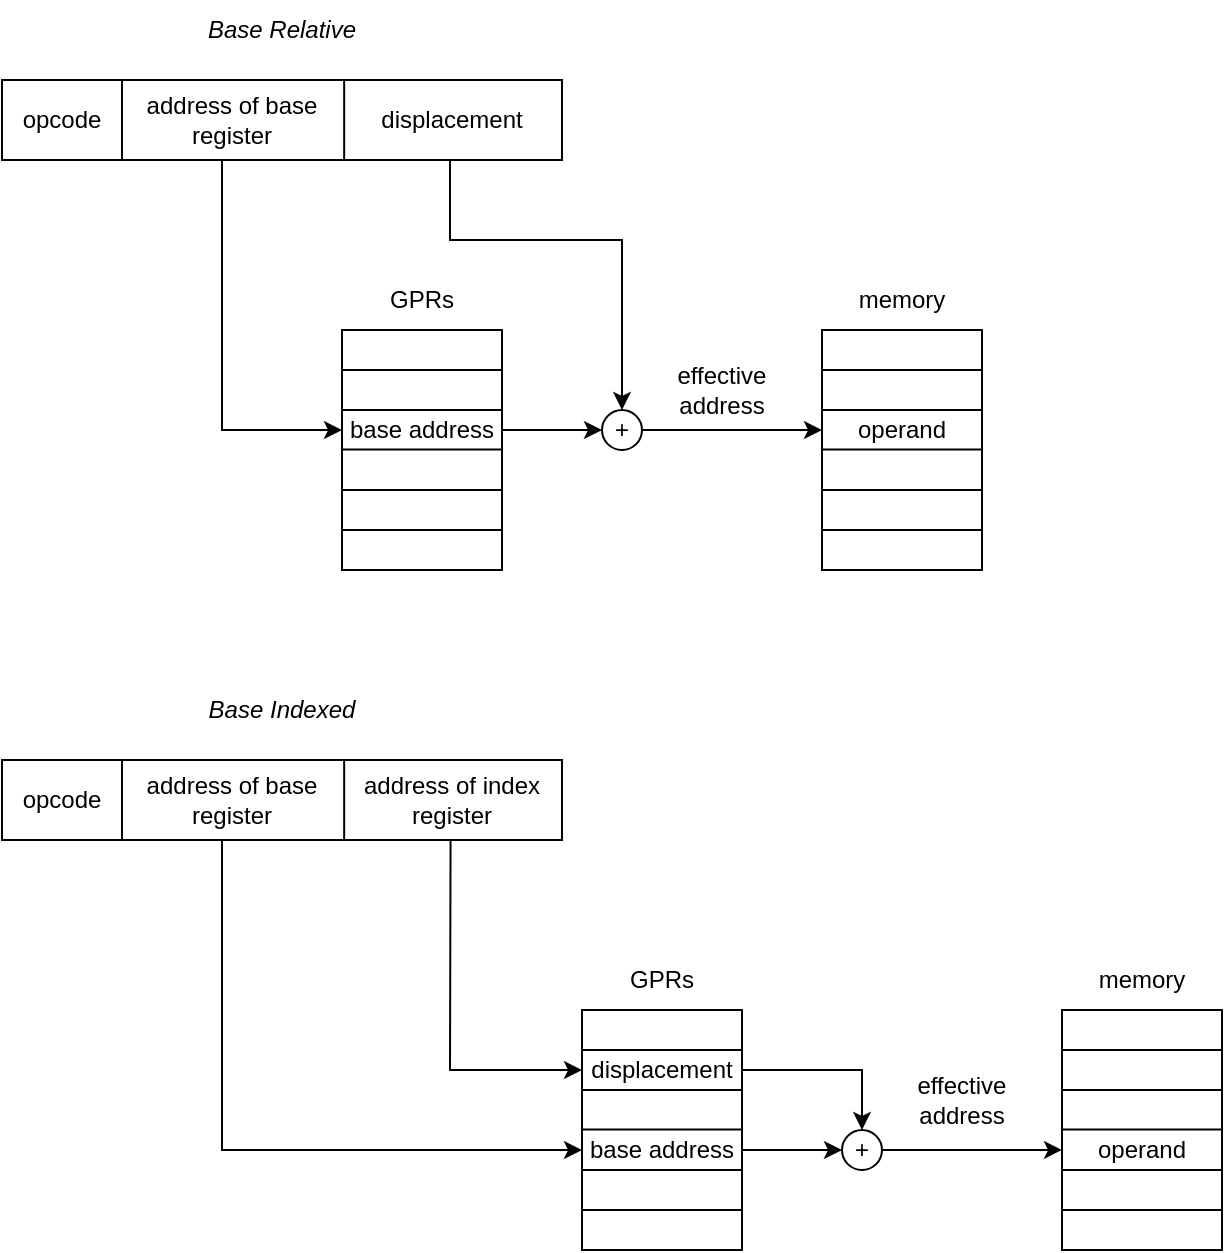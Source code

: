 <mxfile version="22.1.4" type="device">
  <diagram name="Page-1" id="ot3oJ0A_FJG3IO7jYxw4">
    <mxGraphModel dx="868" dy="432" grid="1" gridSize="10" guides="1" tooltips="1" connect="1" arrows="1" fold="1" page="1" pageScale="1" pageWidth="850" pageHeight="1100" math="0" shadow="0">
      <root>
        <mxCell id="0" />
        <mxCell id="1" parent="0" />
        <mxCell id="2TrJgn0k99Wz9AcOf1YM-95" value="" style="rounded=0;whiteSpace=wrap;html=1;" parent="1" vertex="1">
          <mxGeometry x="50" y="170" width="280" height="40" as="geometry" />
        </mxCell>
        <mxCell id="2TrJgn0k99Wz9AcOf1YM-96" value="opcode" style="text;html=1;strokeColor=none;fillColor=none;align=center;verticalAlign=middle;whiteSpace=wrap;rounded=0;" parent="1" vertex="1">
          <mxGeometry x="50" y="175" width="60" height="30" as="geometry" />
        </mxCell>
        <mxCell id="2TrJgn0k99Wz9AcOf1YM-97" value="" style="endArrow=none;html=1;rounded=0;entryX=0.325;entryY=0.018;entryDx=0;entryDy=0;entryPerimeter=0;" parent="1" edge="1">
          <mxGeometry width="50" height="50" relative="1" as="geometry">
            <mxPoint x="110" y="210" as="sourcePoint" />
            <mxPoint x="110" y="170" as="targetPoint" />
          </mxGeometry>
        </mxCell>
        <mxCell id="2TrJgn0k99Wz9AcOf1YM-98" value="address of base register" style="text;html=1;strokeColor=none;fillColor=none;align=center;verticalAlign=middle;whiteSpace=wrap;rounded=0;" parent="1" vertex="1">
          <mxGeometry x="110" y="175" width="110" height="30" as="geometry" />
        </mxCell>
        <mxCell id="2TrJgn0k99Wz9AcOf1YM-99" value="Base Relative" style="text;html=1;strokeColor=none;fillColor=none;align=center;verticalAlign=middle;whiteSpace=wrap;rounded=0;fontStyle=2" parent="1" vertex="1">
          <mxGeometry x="60" y="130" width="260" height="30" as="geometry" />
        </mxCell>
        <mxCell id="2TrJgn0k99Wz9AcOf1YM-100" value="" style="rounded=0;whiteSpace=wrap;html=1;" parent="1" vertex="1">
          <mxGeometry x="220" y="295" width="80" height="120" as="geometry" />
        </mxCell>
        <mxCell id="2TrJgn0k99Wz9AcOf1YM-101" value="" style="endArrow=none;html=1;rounded=0;" parent="1" edge="1">
          <mxGeometry width="50" height="50" relative="1" as="geometry">
            <mxPoint x="220" y="315" as="sourcePoint" />
            <mxPoint x="300" y="315" as="targetPoint" />
          </mxGeometry>
        </mxCell>
        <mxCell id="2TrJgn0k99Wz9AcOf1YM-102" value="" style="endArrow=none;html=1;rounded=0;" parent="1" edge="1">
          <mxGeometry width="50" height="50" relative="1" as="geometry">
            <mxPoint x="220" y="335" as="sourcePoint" />
            <mxPoint x="300" y="335" as="targetPoint" />
          </mxGeometry>
        </mxCell>
        <mxCell id="2TrJgn0k99Wz9AcOf1YM-103" value="" style="endArrow=none;html=1;rounded=0;" parent="1" edge="1">
          <mxGeometry width="50" height="50" relative="1" as="geometry">
            <mxPoint x="220" y="354.8" as="sourcePoint" />
            <mxPoint x="300" y="354.8" as="targetPoint" />
          </mxGeometry>
        </mxCell>
        <mxCell id="2TrJgn0k99Wz9AcOf1YM-104" value="" style="endArrow=none;html=1;rounded=0;" parent="1" edge="1">
          <mxGeometry width="50" height="50" relative="1" as="geometry">
            <mxPoint x="220" y="375" as="sourcePoint" />
            <mxPoint x="300" y="375" as="targetPoint" />
          </mxGeometry>
        </mxCell>
        <mxCell id="2TrJgn0k99Wz9AcOf1YM-105" value="" style="endArrow=none;html=1;rounded=0;" parent="1" edge="1">
          <mxGeometry width="50" height="50" relative="1" as="geometry">
            <mxPoint x="220" y="395" as="sourcePoint" />
            <mxPoint x="300" y="395" as="targetPoint" />
          </mxGeometry>
        </mxCell>
        <mxCell id="2TrJgn0k99Wz9AcOf1YM-106" value="base address" style="text;html=1;strokeColor=none;fillColor=none;align=center;verticalAlign=middle;whiteSpace=wrap;rounded=0;" parent="1" vertex="1">
          <mxGeometry x="220" y="335" width="80" height="20" as="geometry" />
        </mxCell>
        <mxCell id="2TrJgn0k99Wz9AcOf1YM-107" value="" style="endArrow=classic;html=1;rounded=0;entryX=0;entryY=0.5;entryDx=0;entryDy=0;" parent="1" target="2TrJgn0k99Wz9AcOf1YM-106" edge="1">
          <mxGeometry width="50" height="50" relative="1" as="geometry">
            <mxPoint x="160" y="210" as="sourcePoint" />
            <mxPoint x="300" y="310" as="targetPoint" />
            <Array as="points">
              <mxPoint x="160" y="345" />
            </Array>
          </mxGeometry>
        </mxCell>
        <mxCell id="2TrJgn0k99Wz9AcOf1YM-108" value="GPRs" style="text;html=1;strokeColor=none;fillColor=none;align=center;verticalAlign=middle;whiteSpace=wrap;rounded=0;" parent="1" vertex="1">
          <mxGeometry x="220" y="265" width="80" height="30" as="geometry" />
        </mxCell>
        <mxCell id="2TrJgn0k99Wz9AcOf1YM-109" value="" style="rounded=0;whiteSpace=wrap;html=1;" parent="1" vertex="1">
          <mxGeometry x="460" y="295" width="80" height="120" as="geometry" />
        </mxCell>
        <mxCell id="2TrJgn0k99Wz9AcOf1YM-110" value="" style="endArrow=none;html=1;rounded=0;" parent="1" edge="1">
          <mxGeometry width="50" height="50" relative="1" as="geometry">
            <mxPoint x="460" y="315" as="sourcePoint" />
            <mxPoint x="540" y="315" as="targetPoint" />
          </mxGeometry>
        </mxCell>
        <mxCell id="2TrJgn0k99Wz9AcOf1YM-111" value="" style="endArrow=none;html=1;rounded=0;" parent="1" edge="1">
          <mxGeometry width="50" height="50" relative="1" as="geometry">
            <mxPoint x="460" y="335" as="sourcePoint" />
            <mxPoint x="540" y="335" as="targetPoint" />
          </mxGeometry>
        </mxCell>
        <mxCell id="2TrJgn0k99Wz9AcOf1YM-112" value="" style="endArrow=none;html=1;rounded=0;" parent="1" edge="1">
          <mxGeometry width="50" height="50" relative="1" as="geometry">
            <mxPoint x="460" y="354.8" as="sourcePoint" />
            <mxPoint x="540" y="354.8" as="targetPoint" />
          </mxGeometry>
        </mxCell>
        <mxCell id="2TrJgn0k99Wz9AcOf1YM-113" value="" style="endArrow=none;html=1;rounded=0;" parent="1" edge="1">
          <mxGeometry width="50" height="50" relative="1" as="geometry">
            <mxPoint x="460" y="375" as="sourcePoint" />
            <mxPoint x="540" y="375" as="targetPoint" />
          </mxGeometry>
        </mxCell>
        <mxCell id="2TrJgn0k99Wz9AcOf1YM-114" value="" style="endArrow=none;html=1;rounded=0;" parent="1" edge="1">
          <mxGeometry width="50" height="50" relative="1" as="geometry">
            <mxPoint x="460" y="395" as="sourcePoint" />
            <mxPoint x="540" y="395" as="targetPoint" />
          </mxGeometry>
        </mxCell>
        <mxCell id="2TrJgn0k99Wz9AcOf1YM-115" value="memory" style="text;html=1;strokeColor=none;fillColor=none;align=center;verticalAlign=middle;whiteSpace=wrap;rounded=0;" parent="1" vertex="1">
          <mxGeometry x="460" y="265" width="80" height="30" as="geometry" />
        </mxCell>
        <mxCell id="2TrJgn0k99Wz9AcOf1YM-116" value="operand" style="text;html=1;strokeColor=none;fillColor=none;align=center;verticalAlign=middle;whiteSpace=wrap;rounded=0;" parent="1" vertex="1">
          <mxGeometry x="460" y="335" width="80" height="20" as="geometry" />
        </mxCell>
        <mxCell id="2TrJgn0k99Wz9AcOf1YM-118" value="effective address" style="text;html=1;strokeColor=none;fillColor=none;align=center;verticalAlign=middle;whiteSpace=wrap;rounded=0;" parent="1" vertex="1">
          <mxGeometry x="370" y="310" width="80" height="30" as="geometry" />
        </mxCell>
        <mxCell id="kAW9tDxv86w-MjhRQov_-2" value="displacement" style="text;html=1;strokeColor=none;fillColor=none;align=center;verticalAlign=middle;whiteSpace=wrap;rounded=0;" vertex="1" parent="1">
          <mxGeometry x="220" y="175" width="110" height="30" as="geometry" />
        </mxCell>
        <mxCell id="kAW9tDxv86w-MjhRQov_-4" value="" style="endArrow=none;html=1;rounded=0;entryX=0.611;entryY=0.009;entryDx=0;entryDy=0;exitX=0.611;exitY=0.991;exitDx=0;exitDy=0;exitPerimeter=0;entryPerimeter=0;" edge="1" parent="1" source="2TrJgn0k99Wz9AcOf1YM-95" target="2TrJgn0k99Wz9AcOf1YM-95">
          <mxGeometry width="50" height="50" relative="1" as="geometry">
            <mxPoint x="430" y="310" as="sourcePoint" />
            <mxPoint x="480" y="260" as="targetPoint" />
          </mxGeometry>
        </mxCell>
        <mxCell id="kAW9tDxv86w-MjhRQov_-5" value="+" style="ellipse;whiteSpace=wrap;html=1;aspect=fixed;" vertex="1" parent="1">
          <mxGeometry x="350" y="335" width="20" height="20" as="geometry" />
        </mxCell>
        <mxCell id="kAW9tDxv86w-MjhRQov_-6" value="" style="endArrow=classic;html=1;rounded=0;entryX=0;entryY=0.5;entryDx=0;entryDy=0;exitX=1;exitY=0.5;exitDx=0;exitDy=0;" edge="1" parent="1" source="2TrJgn0k99Wz9AcOf1YM-106" target="kAW9tDxv86w-MjhRQov_-5">
          <mxGeometry width="50" height="50" relative="1" as="geometry">
            <mxPoint x="240" y="290" as="sourcePoint" />
            <mxPoint x="290" y="240" as="targetPoint" />
          </mxGeometry>
        </mxCell>
        <mxCell id="kAW9tDxv86w-MjhRQov_-7" value="" style="endArrow=classic;html=1;rounded=0;entryX=0.5;entryY=0;entryDx=0;entryDy=0;exitX=0.8;exitY=1.01;exitDx=0;exitDy=0;exitPerimeter=0;" edge="1" parent="1" source="2TrJgn0k99Wz9AcOf1YM-95" target="kAW9tDxv86w-MjhRQov_-5">
          <mxGeometry width="50" height="50" relative="1" as="geometry">
            <mxPoint x="240" y="290" as="sourcePoint" />
            <mxPoint x="290" y="240" as="targetPoint" />
            <Array as="points">
              <mxPoint x="274" y="250" />
              <mxPoint x="360" y="250" />
            </Array>
          </mxGeometry>
        </mxCell>
        <mxCell id="kAW9tDxv86w-MjhRQov_-8" value="" style="endArrow=classic;html=1;rounded=0;entryX=0;entryY=0.5;entryDx=0;entryDy=0;exitX=1;exitY=0.5;exitDx=0;exitDy=0;" edge="1" parent="1" source="kAW9tDxv86w-MjhRQov_-5" target="2TrJgn0k99Wz9AcOf1YM-116">
          <mxGeometry width="50" height="50" relative="1" as="geometry">
            <mxPoint x="350" y="340" as="sourcePoint" />
            <mxPoint x="400" y="290" as="targetPoint" />
          </mxGeometry>
        </mxCell>
        <mxCell id="kAW9tDxv86w-MjhRQov_-70" value="" style="rounded=0;whiteSpace=wrap;html=1;" vertex="1" parent="1">
          <mxGeometry x="50" y="510" width="280" height="40" as="geometry" />
        </mxCell>
        <mxCell id="kAW9tDxv86w-MjhRQov_-71" value="opcode" style="text;html=1;strokeColor=none;fillColor=none;align=center;verticalAlign=middle;whiteSpace=wrap;rounded=0;" vertex="1" parent="1">
          <mxGeometry x="50" y="515" width="60" height="30" as="geometry" />
        </mxCell>
        <mxCell id="kAW9tDxv86w-MjhRQov_-72" value="" style="endArrow=none;html=1;rounded=0;entryX=0.325;entryY=0.018;entryDx=0;entryDy=0;entryPerimeter=0;" edge="1" parent="1">
          <mxGeometry width="50" height="50" relative="1" as="geometry">
            <mxPoint x="110" y="550" as="sourcePoint" />
            <mxPoint x="110" y="510" as="targetPoint" />
          </mxGeometry>
        </mxCell>
        <mxCell id="kAW9tDxv86w-MjhRQov_-73" value="address of base register" style="text;html=1;strokeColor=none;fillColor=none;align=center;verticalAlign=middle;whiteSpace=wrap;rounded=0;" vertex="1" parent="1">
          <mxGeometry x="110" y="515" width="110" height="30" as="geometry" />
        </mxCell>
        <mxCell id="kAW9tDxv86w-MjhRQov_-74" value="Base Indexed" style="text;html=1;strokeColor=none;fillColor=none;align=center;verticalAlign=middle;whiteSpace=wrap;rounded=0;fontStyle=2" vertex="1" parent="1">
          <mxGeometry x="60" y="470" width="260" height="30" as="geometry" />
        </mxCell>
        <mxCell id="kAW9tDxv86w-MjhRQov_-75" value="" style="rounded=0;whiteSpace=wrap;html=1;" vertex="1" parent="1">
          <mxGeometry x="340" y="635" width="80" height="120" as="geometry" />
        </mxCell>
        <mxCell id="kAW9tDxv86w-MjhRQov_-76" value="" style="endArrow=none;html=1;rounded=0;" edge="1" parent="1">
          <mxGeometry width="50" height="50" relative="1" as="geometry">
            <mxPoint x="340" y="655" as="sourcePoint" />
            <mxPoint x="420" y="655" as="targetPoint" />
          </mxGeometry>
        </mxCell>
        <mxCell id="kAW9tDxv86w-MjhRQov_-77" value="" style="endArrow=none;html=1;rounded=0;" edge="1" parent="1">
          <mxGeometry width="50" height="50" relative="1" as="geometry">
            <mxPoint x="340" y="675" as="sourcePoint" />
            <mxPoint x="420" y="675" as="targetPoint" />
          </mxGeometry>
        </mxCell>
        <mxCell id="kAW9tDxv86w-MjhRQov_-78" value="" style="endArrow=none;html=1;rounded=0;" edge="1" parent="1">
          <mxGeometry width="50" height="50" relative="1" as="geometry">
            <mxPoint x="340" y="694.8" as="sourcePoint" />
            <mxPoint x="420" y="694.8" as="targetPoint" />
          </mxGeometry>
        </mxCell>
        <mxCell id="kAW9tDxv86w-MjhRQov_-79" value="" style="endArrow=none;html=1;rounded=0;" edge="1" parent="1">
          <mxGeometry width="50" height="50" relative="1" as="geometry">
            <mxPoint x="340" y="715" as="sourcePoint" />
            <mxPoint x="420" y="715" as="targetPoint" />
          </mxGeometry>
        </mxCell>
        <mxCell id="kAW9tDxv86w-MjhRQov_-80" value="" style="endArrow=none;html=1;rounded=0;" edge="1" parent="1">
          <mxGeometry width="50" height="50" relative="1" as="geometry">
            <mxPoint x="340" y="735" as="sourcePoint" />
            <mxPoint x="420" y="735" as="targetPoint" />
          </mxGeometry>
        </mxCell>
        <mxCell id="kAW9tDxv86w-MjhRQov_-81" value="base address" style="text;html=1;strokeColor=none;fillColor=none;align=center;verticalAlign=middle;whiteSpace=wrap;rounded=0;" vertex="1" parent="1">
          <mxGeometry x="340" y="695" width="80" height="20" as="geometry" />
        </mxCell>
        <mxCell id="kAW9tDxv86w-MjhRQov_-82" value="" style="endArrow=classic;html=1;rounded=0;entryX=0;entryY=0.5;entryDx=0;entryDy=0;" edge="1" parent="1" target="kAW9tDxv86w-MjhRQov_-81">
          <mxGeometry width="50" height="50" relative="1" as="geometry">
            <mxPoint x="160" y="550" as="sourcePoint" />
            <mxPoint x="300" y="650" as="targetPoint" />
            <Array as="points">
              <mxPoint x="160" y="705" />
            </Array>
          </mxGeometry>
        </mxCell>
        <mxCell id="kAW9tDxv86w-MjhRQov_-83" value="GPRs" style="text;html=1;strokeColor=none;fillColor=none;align=center;verticalAlign=middle;whiteSpace=wrap;rounded=0;" vertex="1" parent="1">
          <mxGeometry x="340" y="605" width="80" height="30" as="geometry" />
        </mxCell>
        <mxCell id="kAW9tDxv86w-MjhRQov_-84" value="" style="rounded=0;whiteSpace=wrap;html=1;" vertex="1" parent="1">
          <mxGeometry x="580" y="635" width="80" height="120" as="geometry" />
        </mxCell>
        <mxCell id="kAW9tDxv86w-MjhRQov_-85" value="" style="endArrow=none;html=1;rounded=0;" edge="1" parent="1">
          <mxGeometry width="50" height="50" relative="1" as="geometry">
            <mxPoint x="580" y="655" as="sourcePoint" />
            <mxPoint x="660" y="655" as="targetPoint" />
          </mxGeometry>
        </mxCell>
        <mxCell id="kAW9tDxv86w-MjhRQov_-86" value="" style="endArrow=none;html=1;rounded=0;" edge="1" parent="1">
          <mxGeometry width="50" height="50" relative="1" as="geometry">
            <mxPoint x="580" y="675" as="sourcePoint" />
            <mxPoint x="660" y="675" as="targetPoint" />
          </mxGeometry>
        </mxCell>
        <mxCell id="kAW9tDxv86w-MjhRQov_-87" value="" style="endArrow=none;html=1;rounded=0;" edge="1" parent="1">
          <mxGeometry width="50" height="50" relative="1" as="geometry">
            <mxPoint x="580" y="694.8" as="sourcePoint" />
            <mxPoint x="660" y="694.8" as="targetPoint" />
          </mxGeometry>
        </mxCell>
        <mxCell id="kAW9tDxv86w-MjhRQov_-88" value="" style="endArrow=none;html=1;rounded=0;" edge="1" parent="1">
          <mxGeometry width="50" height="50" relative="1" as="geometry">
            <mxPoint x="580" y="715" as="sourcePoint" />
            <mxPoint x="660" y="715" as="targetPoint" />
          </mxGeometry>
        </mxCell>
        <mxCell id="kAW9tDxv86w-MjhRQov_-89" value="" style="endArrow=none;html=1;rounded=0;" edge="1" parent="1">
          <mxGeometry width="50" height="50" relative="1" as="geometry">
            <mxPoint x="580" y="735" as="sourcePoint" />
            <mxPoint x="660" y="735" as="targetPoint" />
          </mxGeometry>
        </mxCell>
        <mxCell id="kAW9tDxv86w-MjhRQov_-90" value="memory" style="text;html=1;strokeColor=none;fillColor=none;align=center;verticalAlign=middle;whiteSpace=wrap;rounded=0;" vertex="1" parent="1">
          <mxGeometry x="580" y="605" width="80" height="30" as="geometry" />
        </mxCell>
        <mxCell id="kAW9tDxv86w-MjhRQov_-91" value="operand" style="text;html=1;strokeColor=none;fillColor=none;align=center;verticalAlign=middle;whiteSpace=wrap;rounded=0;" vertex="1" parent="1">
          <mxGeometry x="580" y="695" width="80" height="20" as="geometry" />
        </mxCell>
        <mxCell id="kAW9tDxv86w-MjhRQov_-92" value="effective address" style="text;html=1;strokeColor=none;fillColor=none;align=center;verticalAlign=middle;whiteSpace=wrap;rounded=0;" vertex="1" parent="1">
          <mxGeometry x="490" y="665" width="80" height="30" as="geometry" />
        </mxCell>
        <mxCell id="kAW9tDxv86w-MjhRQov_-94" value="" style="endArrow=none;html=1;rounded=0;entryX=0.611;entryY=0.009;entryDx=0;entryDy=0;exitX=0.611;exitY=0.991;exitDx=0;exitDy=0;exitPerimeter=0;entryPerimeter=0;" edge="1" parent="1" source="kAW9tDxv86w-MjhRQov_-70" target="kAW9tDxv86w-MjhRQov_-70">
          <mxGeometry width="50" height="50" relative="1" as="geometry">
            <mxPoint x="430" y="650" as="sourcePoint" />
            <mxPoint x="480" y="600" as="targetPoint" />
          </mxGeometry>
        </mxCell>
        <mxCell id="kAW9tDxv86w-MjhRQov_-95" value="+" style="ellipse;whiteSpace=wrap;html=1;aspect=fixed;" vertex="1" parent="1">
          <mxGeometry x="470" y="695" width="20" height="20" as="geometry" />
        </mxCell>
        <mxCell id="kAW9tDxv86w-MjhRQov_-98" value="" style="endArrow=classic;html=1;rounded=0;entryX=0;entryY=0.583;entryDx=0;entryDy=0;exitX=1;exitY=0.5;exitDx=0;exitDy=0;entryPerimeter=0;" edge="1" parent="1" source="kAW9tDxv86w-MjhRQov_-95" target="kAW9tDxv86w-MjhRQov_-84">
          <mxGeometry width="50" height="50" relative="1" as="geometry">
            <mxPoint x="470" y="680" as="sourcePoint" />
            <mxPoint x="520" y="630" as="targetPoint" />
          </mxGeometry>
        </mxCell>
        <mxCell id="kAW9tDxv86w-MjhRQov_-99" value="address of index register" style="text;html=1;strokeColor=none;fillColor=none;align=center;verticalAlign=middle;whiteSpace=wrap;rounded=0;" vertex="1" parent="1">
          <mxGeometry x="220" y="515" width="110" height="30" as="geometry" />
        </mxCell>
        <mxCell id="kAW9tDxv86w-MjhRQov_-100" value="displacement" style="text;html=1;strokeColor=none;fillColor=none;align=center;verticalAlign=middle;whiteSpace=wrap;rounded=0;" vertex="1" parent="1">
          <mxGeometry x="340" y="655" width="80" height="20" as="geometry" />
        </mxCell>
        <mxCell id="kAW9tDxv86w-MjhRQov_-101" value="" style="endArrow=classic;html=1;rounded=0;exitX=0.801;exitY=0.997;exitDx=0;exitDy=0;exitPerimeter=0;entryX=0;entryY=0.5;entryDx=0;entryDy=0;" edge="1" parent="1" source="kAW9tDxv86w-MjhRQov_-70" target="kAW9tDxv86w-MjhRQov_-100">
          <mxGeometry width="50" height="50" relative="1" as="geometry">
            <mxPoint x="290" y="720" as="sourcePoint" />
            <mxPoint x="340" y="670" as="targetPoint" />
            <Array as="points">
              <mxPoint x="274" y="665" />
            </Array>
          </mxGeometry>
        </mxCell>
        <mxCell id="kAW9tDxv86w-MjhRQov_-102" value="" style="endArrow=classic;html=1;rounded=0;exitX=1;exitY=0.25;exitDx=0;exitDy=0;entryX=0.5;entryY=0;entryDx=0;entryDy=0;" edge="1" parent="1" source="kAW9tDxv86w-MjhRQov_-75" target="kAW9tDxv86w-MjhRQov_-95">
          <mxGeometry width="50" height="50" relative="1" as="geometry">
            <mxPoint x="410" y="710" as="sourcePoint" />
            <mxPoint x="460" y="660" as="targetPoint" />
            <Array as="points">
              <mxPoint x="480" y="665" />
            </Array>
          </mxGeometry>
        </mxCell>
        <mxCell id="kAW9tDxv86w-MjhRQov_-103" value="" style="endArrow=classic;html=1;rounded=0;exitX=1;exitY=0.5;exitDx=0;exitDy=0;entryX=0;entryY=0.5;entryDx=0;entryDy=0;" edge="1" parent="1" source="kAW9tDxv86w-MjhRQov_-81" target="kAW9tDxv86w-MjhRQov_-95">
          <mxGeometry width="50" height="50" relative="1" as="geometry">
            <mxPoint x="400" y="690" as="sourcePoint" />
            <mxPoint x="450" y="640" as="targetPoint" />
          </mxGeometry>
        </mxCell>
      </root>
    </mxGraphModel>
  </diagram>
</mxfile>
